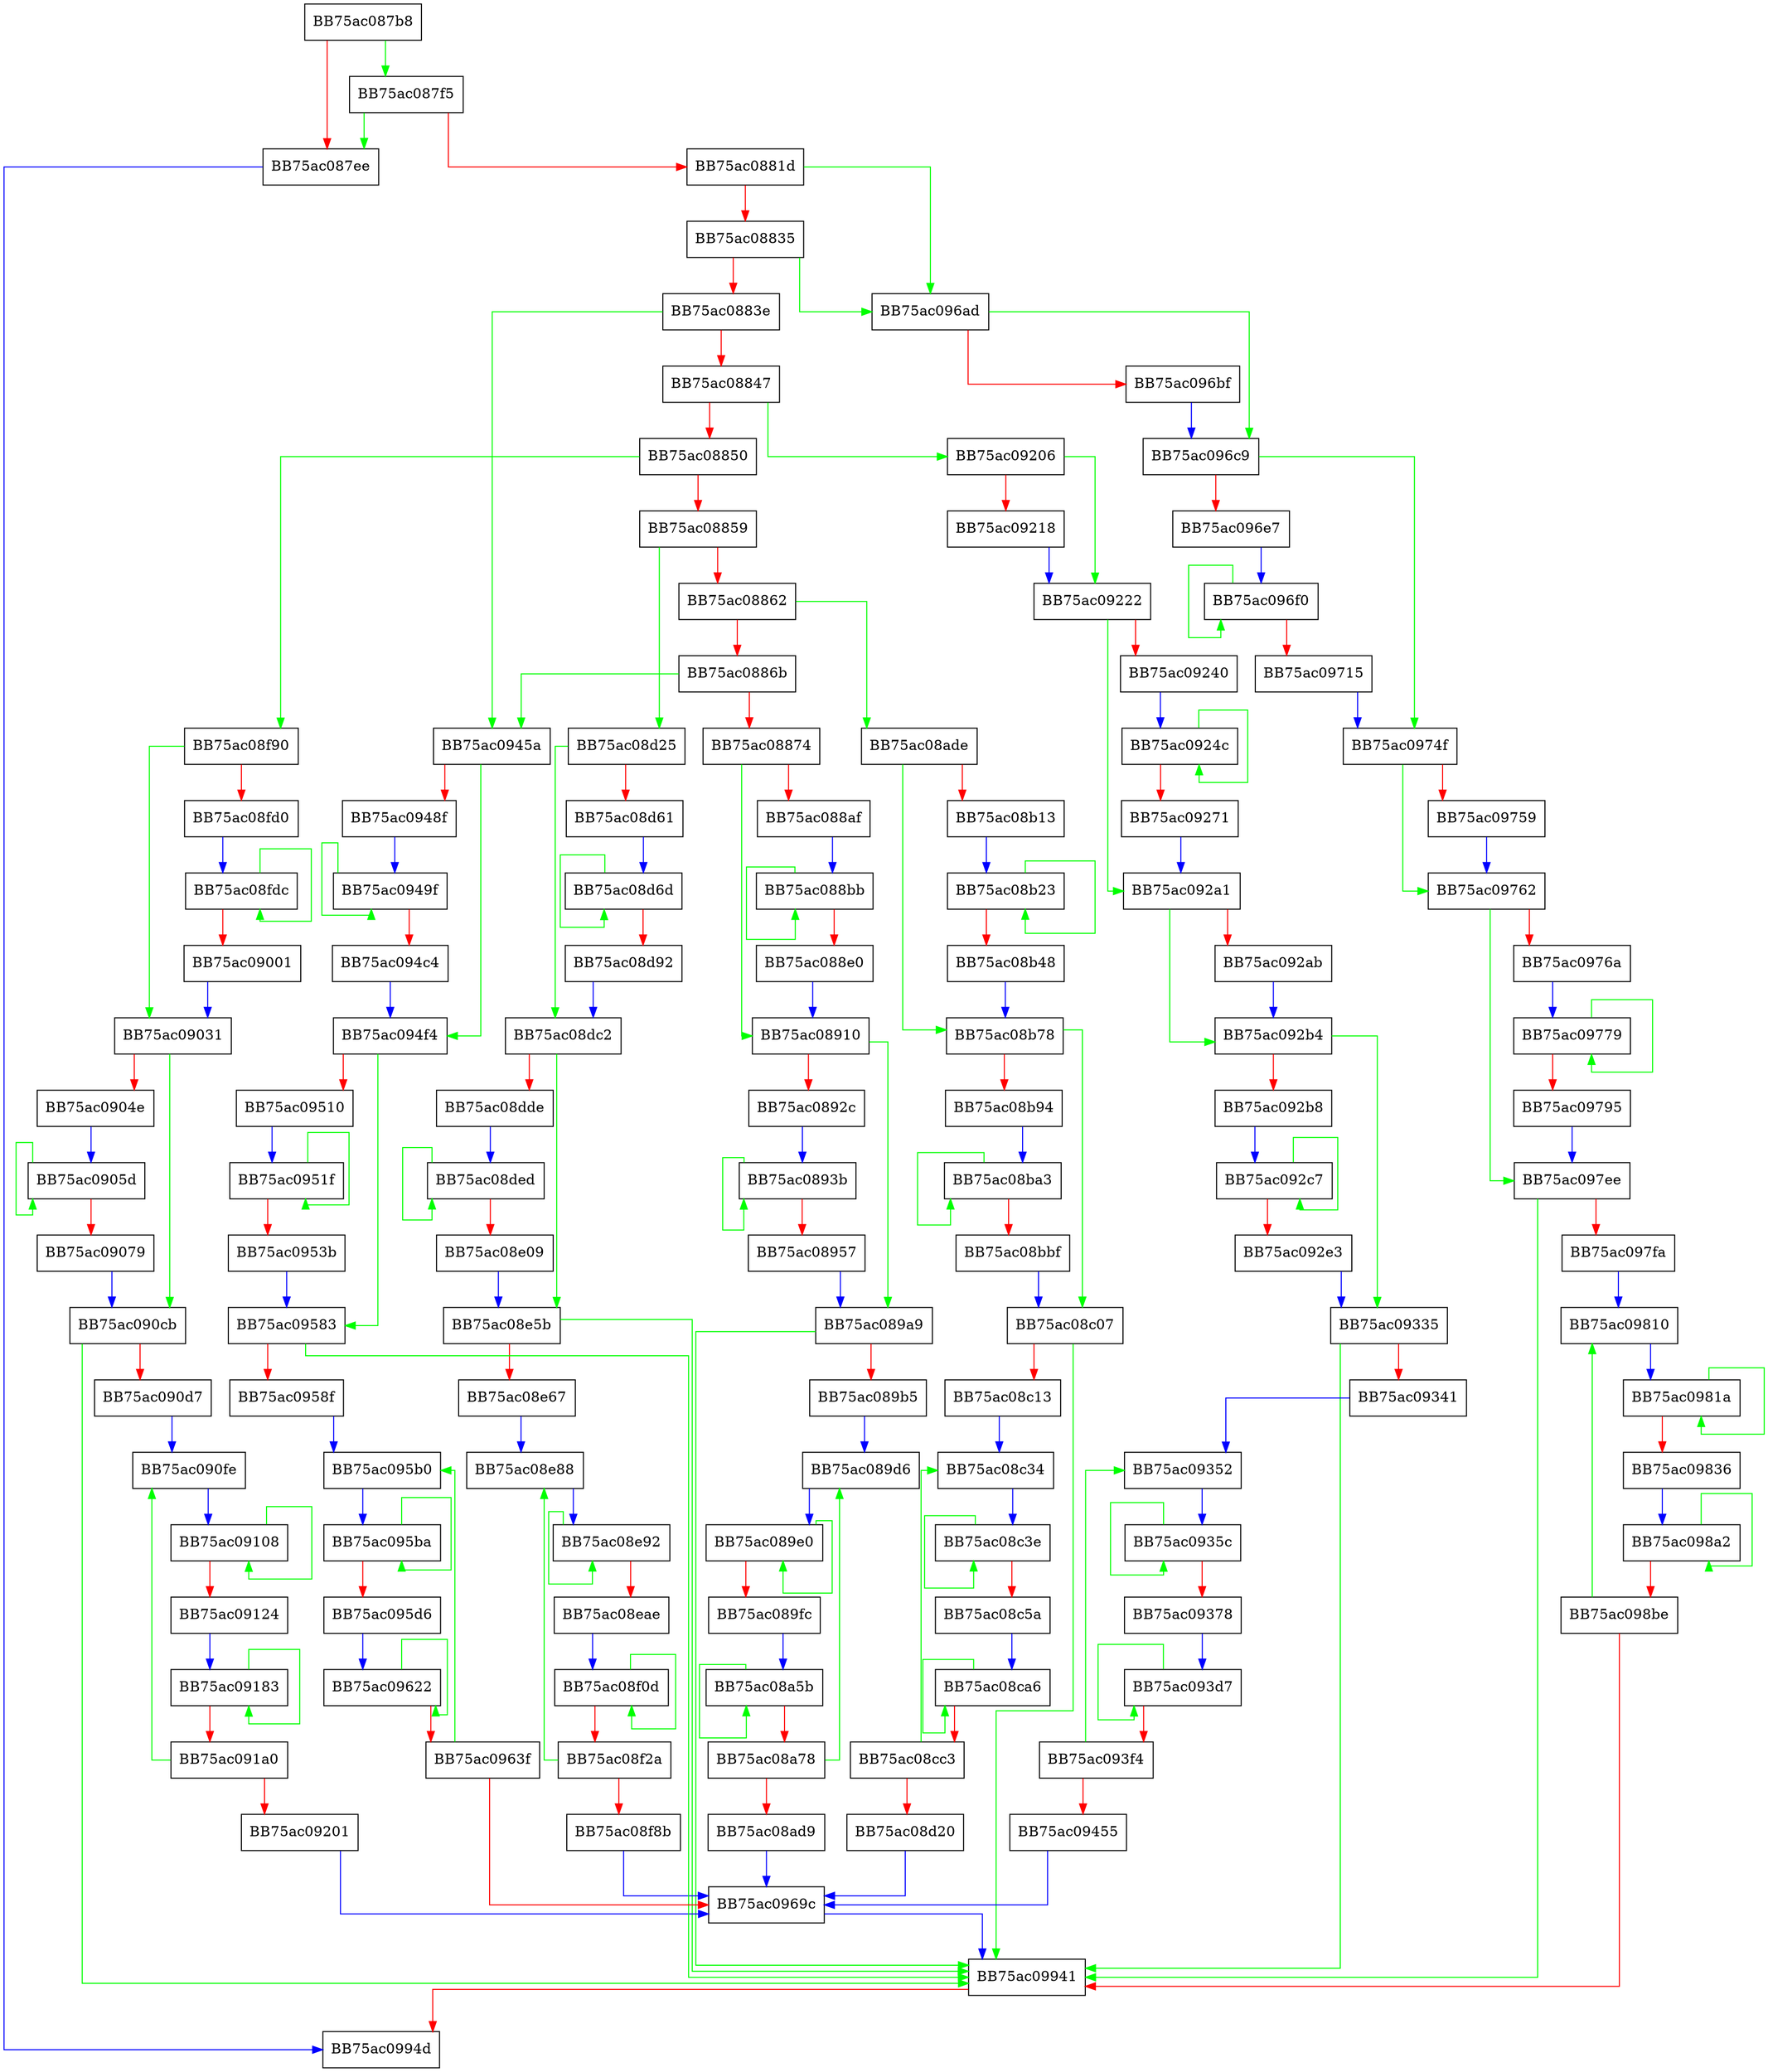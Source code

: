 digraph HUF_compress1X_usingCTable {
  node [shape="box"];
  graph [splines=ortho];
  BB75ac087b8 -> BB75ac087f5 [color="green"];
  BB75ac087b8 -> BB75ac087ee [color="red"];
  BB75ac087ee -> BB75ac0994d [color="blue"];
  BB75ac087f5 -> BB75ac087ee [color="green"];
  BB75ac087f5 -> BB75ac0881d [color="red"];
  BB75ac0881d -> BB75ac096ad [color="green"];
  BB75ac0881d -> BB75ac08835 [color="red"];
  BB75ac08835 -> BB75ac096ad [color="green"];
  BB75ac08835 -> BB75ac0883e [color="red"];
  BB75ac0883e -> BB75ac0945a [color="green"];
  BB75ac0883e -> BB75ac08847 [color="red"];
  BB75ac08847 -> BB75ac09206 [color="green"];
  BB75ac08847 -> BB75ac08850 [color="red"];
  BB75ac08850 -> BB75ac08f90 [color="green"];
  BB75ac08850 -> BB75ac08859 [color="red"];
  BB75ac08859 -> BB75ac08d25 [color="green"];
  BB75ac08859 -> BB75ac08862 [color="red"];
  BB75ac08862 -> BB75ac08ade [color="green"];
  BB75ac08862 -> BB75ac0886b [color="red"];
  BB75ac0886b -> BB75ac0945a [color="green"];
  BB75ac0886b -> BB75ac08874 [color="red"];
  BB75ac08874 -> BB75ac08910 [color="green"];
  BB75ac08874 -> BB75ac088af [color="red"];
  BB75ac088af -> BB75ac088bb [color="blue"];
  BB75ac088bb -> BB75ac088bb [color="green"];
  BB75ac088bb -> BB75ac088e0 [color="red"];
  BB75ac088e0 -> BB75ac08910 [color="blue"];
  BB75ac08910 -> BB75ac089a9 [color="green"];
  BB75ac08910 -> BB75ac0892c [color="red"];
  BB75ac0892c -> BB75ac0893b [color="blue"];
  BB75ac0893b -> BB75ac0893b [color="green"];
  BB75ac0893b -> BB75ac08957 [color="red"];
  BB75ac08957 -> BB75ac089a9 [color="blue"];
  BB75ac089a9 -> BB75ac09941 [color="green"];
  BB75ac089a9 -> BB75ac089b5 [color="red"];
  BB75ac089b5 -> BB75ac089d6 [color="blue"];
  BB75ac089d6 -> BB75ac089e0 [color="blue"];
  BB75ac089e0 -> BB75ac089e0 [color="green"];
  BB75ac089e0 -> BB75ac089fc [color="red"];
  BB75ac089fc -> BB75ac08a5b [color="blue"];
  BB75ac08a5b -> BB75ac08a5b [color="green"];
  BB75ac08a5b -> BB75ac08a78 [color="red"];
  BB75ac08a78 -> BB75ac089d6 [color="green"];
  BB75ac08a78 -> BB75ac08ad9 [color="red"];
  BB75ac08ad9 -> BB75ac0969c [color="blue"];
  BB75ac08ade -> BB75ac08b78 [color="green"];
  BB75ac08ade -> BB75ac08b13 [color="red"];
  BB75ac08b13 -> BB75ac08b23 [color="blue"];
  BB75ac08b23 -> BB75ac08b23 [color="green"];
  BB75ac08b23 -> BB75ac08b48 [color="red"];
  BB75ac08b48 -> BB75ac08b78 [color="blue"];
  BB75ac08b78 -> BB75ac08c07 [color="green"];
  BB75ac08b78 -> BB75ac08b94 [color="red"];
  BB75ac08b94 -> BB75ac08ba3 [color="blue"];
  BB75ac08ba3 -> BB75ac08ba3 [color="green"];
  BB75ac08ba3 -> BB75ac08bbf [color="red"];
  BB75ac08bbf -> BB75ac08c07 [color="blue"];
  BB75ac08c07 -> BB75ac09941 [color="green"];
  BB75ac08c07 -> BB75ac08c13 [color="red"];
  BB75ac08c13 -> BB75ac08c34 [color="blue"];
  BB75ac08c34 -> BB75ac08c3e [color="blue"];
  BB75ac08c3e -> BB75ac08c3e [color="green"];
  BB75ac08c3e -> BB75ac08c5a [color="red"];
  BB75ac08c5a -> BB75ac08ca6 [color="blue"];
  BB75ac08ca6 -> BB75ac08ca6 [color="green"];
  BB75ac08ca6 -> BB75ac08cc3 [color="red"];
  BB75ac08cc3 -> BB75ac08c34 [color="green"];
  BB75ac08cc3 -> BB75ac08d20 [color="red"];
  BB75ac08d20 -> BB75ac0969c [color="blue"];
  BB75ac08d25 -> BB75ac08dc2 [color="green"];
  BB75ac08d25 -> BB75ac08d61 [color="red"];
  BB75ac08d61 -> BB75ac08d6d [color="blue"];
  BB75ac08d6d -> BB75ac08d6d [color="green"];
  BB75ac08d6d -> BB75ac08d92 [color="red"];
  BB75ac08d92 -> BB75ac08dc2 [color="blue"];
  BB75ac08dc2 -> BB75ac08e5b [color="green"];
  BB75ac08dc2 -> BB75ac08dde [color="red"];
  BB75ac08dde -> BB75ac08ded [color="blue"];
  BB75ac08ded -> BB75ac08ded [color="green"];
  BB75ac08ded -> BB75ac08e09 [color="red"];
  BB75ac08e09 -> BB75ac08e5b [color="blue"];
  BB75ac08e5b -> BB75ac09941 [color="green"];
  BB75ac08e5b -> BB75ac08e67 [color="red"];
  BB75ac08e67 -> BB75ac08e88 [color="blue"];
  BB75ac08e88 -> BB75ac08e92 [color="blue"];
  BB75ac08e92 -> BB75ac08e92 [color="green"];
  BB75ac08e92 -> BB75ac08eae [color="red"];
  BB75ac08eae -> BB75ac08f0d [color="blue"];
  BB75ac08f0d -> BB75ac08f0d [color="green"];
  BB75ac08f0d -> BB75ac08f2a [color="red"];
  BB75ac08f2a -> BB75ac08e88 [color="green"];
  BB75ac08f2a -> BB75ac08f8b [color="red"];
  BB75ac08f8b -> BB75ac0969c [color="blue"];
  BB75ac08f90 -> BB75ac09031 [color="green"];
  BB75ac08f90 -> BB75ac08fd0 [color="red"];
  BB75ac08fd0 -> BB75ac08fdc [color="blue"];
  BB75ac08fdc -> BB75ac08fdc [color="green"];
  BB75ac08fdc -> BB75ac09001 [color="red"];
  BB75ac09001 -> BB75ac09031 [color="blue"];
  BB75ac09031 -> BB75ac090cb [color="green"];
  BB75ac09031 -> BB75ac0904e [color="red"];
  BB75ac0904e -> BB75ac0905d [color="blue"];
  BB75ac0905d -> BB75ac0905d [color="green"];
  BB75ac0905d -> BB75ac09079 [color="red"];
  BB75ac09079 -> BB75ac090cb [color="blue"];
  BB75ac090cb -> BB75ac09941 [color="green"];
  BB75ac090cb -> BB75ac090d7 [color="red"];
  BB75ac090d7 -> BB75ac090fe [color="blue"];
  BB75ac090fe -> BB75ac09108 [color="blue"];
  BB75ac09108 -> BB75ac09108 [color="green"];
  BB75ac09108 -> BB75ac09124 [color="red"];
  BB75ac09124 -> BB75ac09183 [color="blue"];
  BB75ac09183 -> BB75ac09183 [color="green"];
  BB75ac09183 -> BB75ac091a0 [color="red"];
  BB75ac091a0 -> BB75ac090fe [color="green"];
  BB75ac091a0 -> BB75ac09201 [color="red"];
  BB75ac09201 -> BB75ac0969c [color="blue"];
  BB75ac09206 -> BB75ac09222 [color="green"];
  BB75ac09206 -> BB75ac09218 [color="red"];
  BB75ac09218 -> BB75ac09222 [color="blue"];
  BB75ac09222 -> BB75ac092a1 [color="green"];
  BB75ac09222 -> BB75ac09240 [color="red"];
  BB75ac09240 -> BB75ac0924c [color="blue"];
  BB75ac0924c -> BB75ac0924c [color="green"];
  BB75ac0924c -> BB75ac09271 [color="red"];
  BB75ac09271 -> BB75ac092a1 [color="blue"];
  BB75ac092a1 -> BB75ac092b4 [color="green"];
  BB75ac092a1 -> BB75ac092ab [color="red"];
  BB75ac092ab -> BB75ac092b4 [color="blue"];
  BB75ac092b4 -> BB75ac09335 [color="green"];
  BB75ac092b4 -> BB75ac092b8 [color="red"];
  BB75ac092b8 -> BB75ac092c7 [color="blue"];
  BB75ac092c7 -> BB75ac092c7 [color="green"];
  BB75ac092c7 -> BB75ac092e3 [color="red"];
  BB75ac092e3 -> BB75ac09335 [color="blue"];
  BB75ac09335 -> BB75ac09941 [color="green"];
  BB75ac09335 -> BB75ac09341 [color="red"];
  BB75ac09341 -> BB75ac09352 [color="blue"];
  BB75ac09352 -> BB75ac0935c [color="blue"];
  BB75ac0935c -> BB75ac0935c [color="green"];
  BB75ac0935c -> BB75ac09378 [color="red"];
  BB75ac09378 -> BB75ac093d7 [color="blue"];
  BB75ac093d7 -> BB75ac093d7 [color="green"];
  BB75ac093d7 -> BB75ac093f4 [color="red"];
  BB75ac093f4 -> BB75ac09352 [color="green"];
  BB75ac093f4 -> BB75ac09455 [color="red"];
  BB75ac09455 -> BB75ac0969c [color="blue"];
  BB75ac0945a -> BB75ac094f4 [color="green"];
  BB75ac0945a -> BB75ac0948f [color="red"];
  BB75ac0948f -> BB75ac0949f [color="blue"];
  BB75ac0949f -> BB75ac0949f [color="green"];
  BB75ac0949f -> BB75ac094c4 [color="red"];
  BB75ac094c4 -> BB75ac094f4 [color="blue"];
  BB75ac094f4 -> BB75ac09583 [color="green"];
  BB75ac094f4 -> BB75ac09510 [color="red"];
  BB75ac09510 -> BB75ac0951f [color="blue"];
  BB75ac0951f -> BB75ac0951f [color="green"];
  BB75ac0951f -> BB75ac0953b [color="red"];
  BB75ac0953b -> BB75ac09583 [color="blue"];
  BB75ac09583 -> BB75ac09941 [color="green"];
  BB75ac09583 -> BB75ac0958f [color="red"];
  BB75ac0958f -> BB75ac095b0 [color="blue"];
  BB75ac095b0 -> BB75ac095ba [color="blue"];
  BB75ac095ba -> BB75ac095ba [color="green"];
  BB75ac095ba -> BB75ac095d6 [color="red"];
  BB75ac095d6 -> BB75ac09622 [color="blue"];
  BB75ac09622 -> BB75ac09622 [color="green"];
  BB75ac09622 -> BB75ac0963f [color="red"];
  BB75ac0963f -> BB75ac095b0 [color="green"];
  BB75ac0963f -> BB75ac0969c [color="red"];
  BB75ac0969c -> BB75ac09941 [color="blue"];
  BB75ac096ad -> BB75ac096c9 [color="green"];
  BB75ac096ad -> BB75ac096bf [color="red"];
  BB75ac096bf -> BB75ac096c9 [color="blue"];
  BB75ac096c9 -> BB75ac0974f [color="green"];
  BB75ac096c9 -> BB75ac096e7 [color="red"];
  BB75ac096e7 -> BB75ac096f0 [color="blue"];
  BB75ac096f0 -> BB75ac096f0 [color="green"];
  BB75ac096f0 -> BB75ac09715 [color="red"];
  BB75ac09715 -> BB75ac0974f [color="blue"];
  BB75ac0974f -> BB75ac09762 [color="green"];
  BB75ac0974f -> BB75ac09759 [color="red"];
  BB75ac09759 -> BB75ac09762 [color="blue"];
  BB75ac09762 -> BB75ac097ee [color="green"];
  BB75ac09762 -> BB75ac0976a [color="red"];
  BB75ac0976a -> BB75ac09779 [color="blue"];
  BB75ac09779 -> BB75ac09779 [color="green"];
  BB75ac09779 -> BB75ac09795 [color="red"];
  BB75ac09795 -> BB75ac097ee [color="blue"];
  BB75ac097ee -> BB75ac09941 [color="green"];
  BB75ac097ee -> BB75ac097fa [color="red"];
  BB75ac097fa -> BB75ac09810 [color="blue"];
  BB75ac09810 -> BB75ac0981a [color="blue"];
  BB75ac0981a -> BB75ac0981a [color="green"];
  BB75ac0981a -> BB75ac09836 [color="red"];
  BB75ac09836 -> BB75ac098a2 [color="blue"];
  BB75ac098a2 -> BB75ac098a2 [color="green"];
  BB75ac098a2 -> BB75ac098be [color="red"];
  BB75ac098be -> BB75ac09810 [color="green"];
  BB75ac098be -> BB75ac09941 [color="red"];
  BB75ac09941 -> BB75ac0994d [color="red"];
}